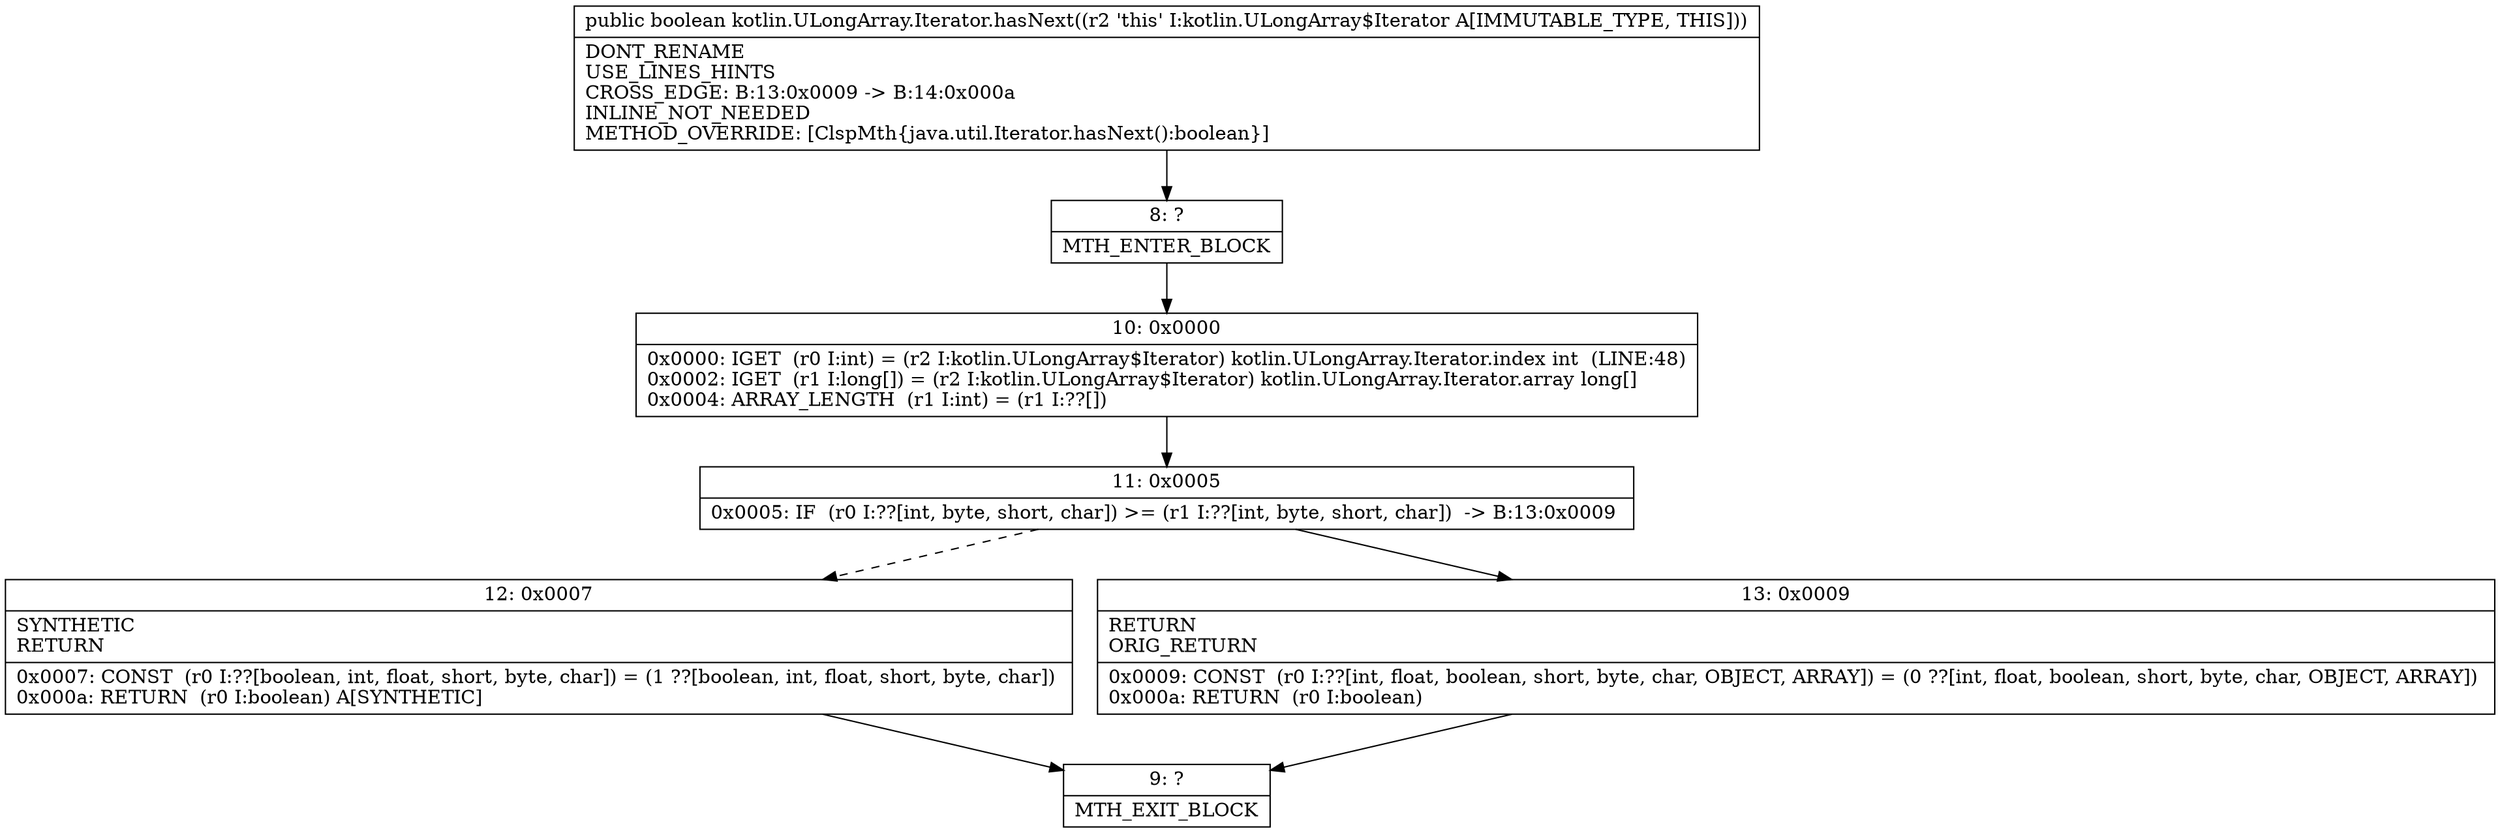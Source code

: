 digraph "CFG forkotlin.ULongArray.Iterator.hasNext()Z" {
Node_8 [shape=record,label="{8\:\ ?|MTH_ENTER_BLOCK\l}"];
Node_10 [shape=record,label="{10\:\ 0x0000|0x0000: IGET  (r0 I:int) = (r2 I:kotlin.ULongArray$Iterator) kotlin.ULongArray.Iterator.index int  (LINE:48)\l0x0002: IGET  (r1 I:long[]) = (r2 I:kotlin.ULongArray$Iterator) kotlin.ULongArray.Iterator.array long[] \l0x0004: ARRAY_LENGTH  (r1 I:int) = (r1 I:??[]) \l}"];
Node_11 [shape=record,label="{11\:\ 0x0005|0x0005: IF  (r0 I:??[int, byte, short, char]) \>= (r1 I:??[int, byte, short, char])  \-\> B:13:0x0009 \l}"];
Node_12 [shape=record,label="{12\:\ 0x0007|SYNTHETIC\lRETURN\l|0x0007: CONST  (r0 I:??[boolean, int, float, short, byte, char]) = (1 ??[boolean, int, float, short, byte, char]) \l0x000a: RETURN  (r0 I:boolean) A[SYNTHETIC]\l}"];
Node_9 [shape=record,label="{9\:\ ?|MTH_EXIT_BLOCK\l}"];
Node_13 [shape=record,label="{13\:\ 0x0009|RETURN\lORIG_RETURN\l|0x0009: CONST  (r0 I:??[int, float, boolean, short, byte, char, OBJECT, ARRAY]) = (0 ??[int, float, boolean, short, byte, char, OBJECT, ARRAY]) \l0x000a: RETURN  (r0 I:boolean) \l}"];
MethodNode[shape=record,label="{public boolean kotlin.ULongArray.Iterator.hasNext((r2 'this' I:kotlin.ULongArray$Iterator A[IMMUTABLE_TYPE, THIS]))  | DONT_RENAME\lUSE_LINES_HINTS\lCROSS_EDGE: B:13:0x0009 \-\> B:14:0x000a\lINLINE_NOT_NEEDED\lMETHOD_OVERRIDE: [ClspMth\{java.util.Iterator.hasNext():boolean\}]\l}"];
MethodNode -> Node_8;Node_8 -> Node_10;
Node_10 -> Node_11;
Node_11 -> Node_12[style=dashed];
Node_11 -> Node_13;
Node_12 -> Node_9;
Node_13 -> Node_9;
}

